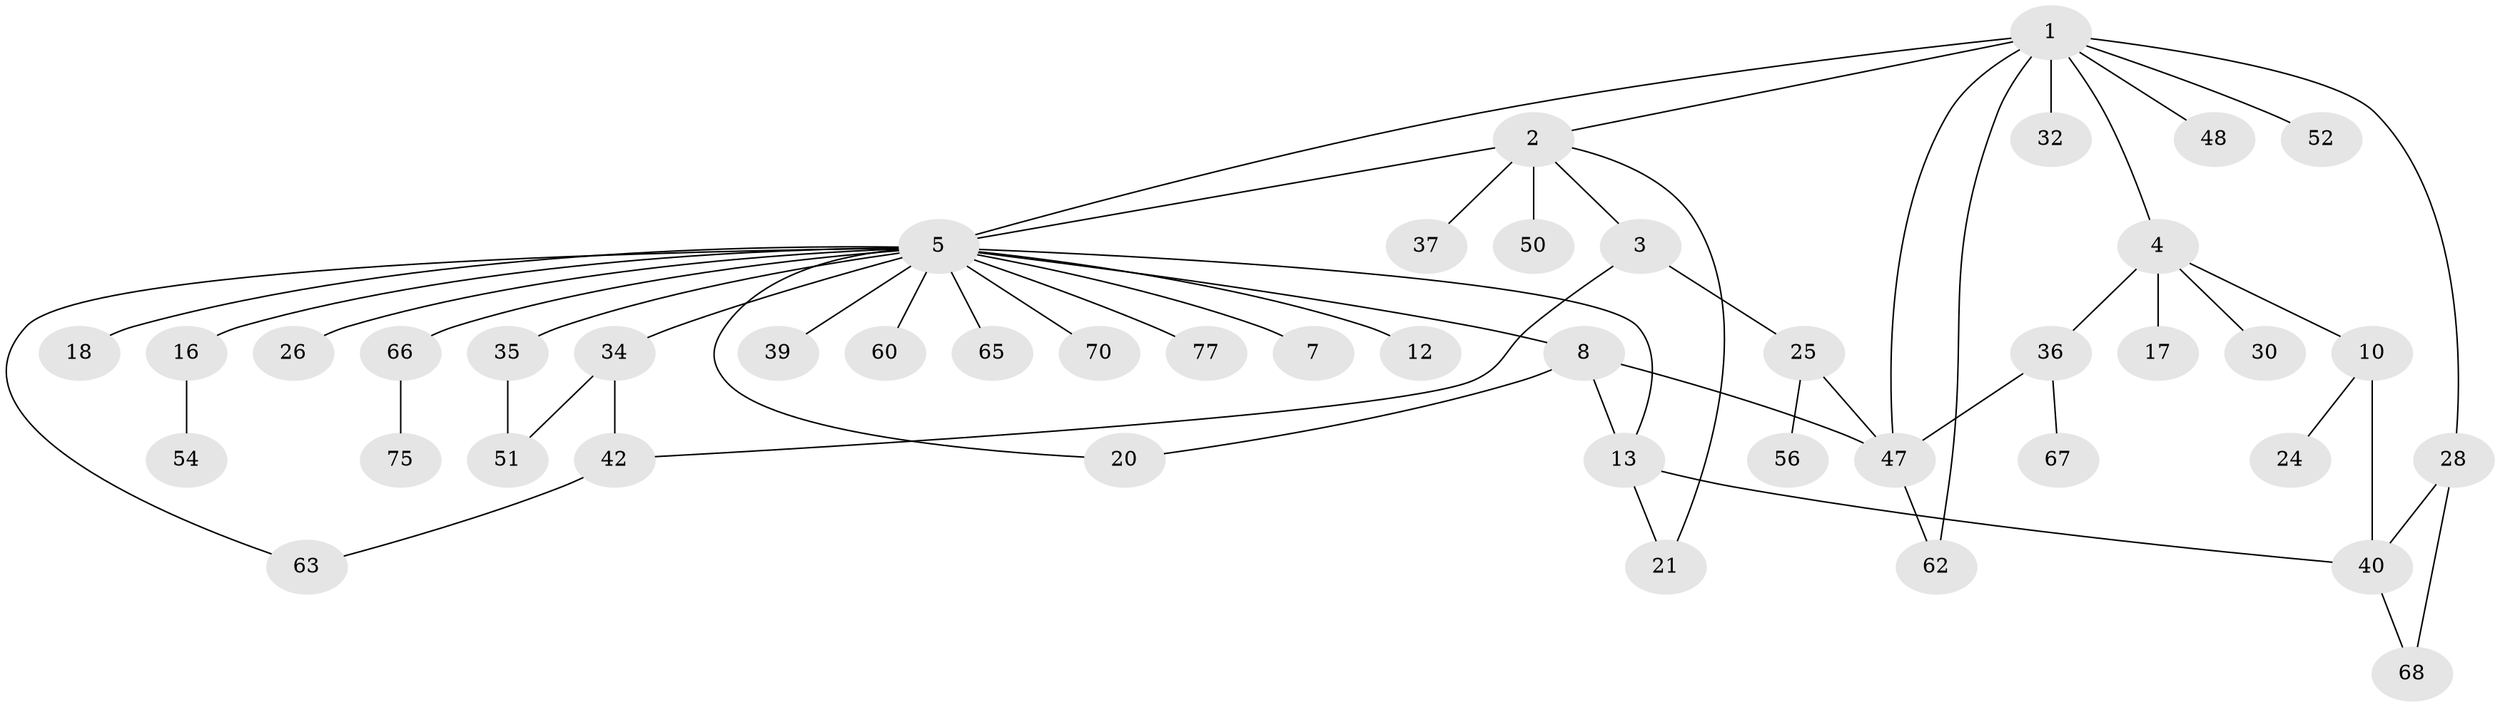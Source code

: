// original degree distribution, {9: 0.011111111111111112, 7: 0.022222222222222223, 3: 0.2, 4: 0.06666666666666667, 8: 0.011111111111111112, 2: 0.32222222222222224, 1: 0.3333333333333333, 5: 0.03333333333333333}
// Generated by graph-tools (version 1.1) at 2025/13/03/09/25 04:13:15]
// undirected, 45 vertices, 58 edges
graph export_dot {
graph [start="1"]
  node [color=gray90,style=filled];
  1;
  2;
  3 [super="+9"];
  4 [super="+22"];
  5 [super="+19+11+6+14"];
  7 [super="+49"];
  8 [super="+33+29"];
  10 [super="+15"];
  12;
  13 [super="+31+59"];
  16;
  17;
  18 [super="+64"];
  20;
  21;
  24 [super="+61"];
  25;
  26;
  28 [super="+38"];
  30 [super="+57"];
  32 [super="+80"];
  34 [super="+79"];
  35;
  36;
  37 [super="+45+43"];
  39;
  40 [super="+46+41"];
  42 [super="+76+53"];
  47 [super="+88+55"];
  48;
  50;
  51;
  52;
  54;
  56;
  60;
  62;
  63 [super="+87"];
  65;
  66 [super="+71"];
  67 [super="+69"];
  68 [super="+90+72"];
  70;
  75;
  77 [super="+85"];
  1 -- 2;
  1 -- 4;
  1 -- 5;
  1 -- 28;
  1 -- 32;
  1 -- 47;
  1 -- 48;
  1 -- 52;
  1 -- 62;
  2 -- 3;
  2 -- 21;
  2 -- 37 [weight=2];
  2 -- 50;
  2 -- 5;
  3 -- 42;
  3 -- 25;
  4 -- 10;
  4 -- 17;
  4 -- 36;
  4 -- 30;
  5 -- 7 [weight=2];
  5 -- 12;
  5 -- 18;
  5 -- 70;
  5 -- 26;
  5 -- 66;
  5 -- 16;
  5 -- 35;
  5 -- 77;
  5 -- 8;
  5 -- 60;
  5 -- 13;
  5 -- 65;
  5 -- 34;
  5 -- 20;
  5 -- 39;
  5 -- 63;
  8 -- 47 [weight=2];
  8 -- 20;
  8 -- 13;
  10 -- 24;
  10 -- 40;
  13 -- 40;
  13 -- 21;
  16 -- 54;
  25 -- 56;
  25 -- 47;
  28 -- 40;
  28 -- 68;
  34 -- 51;
  34 -- 42;
  35 -- 51;
  36 -- 67;
  36 -- 47;
  40 -- 68;
  42 -- 63;
  47 -- 62;
  66 -- 75;
}
